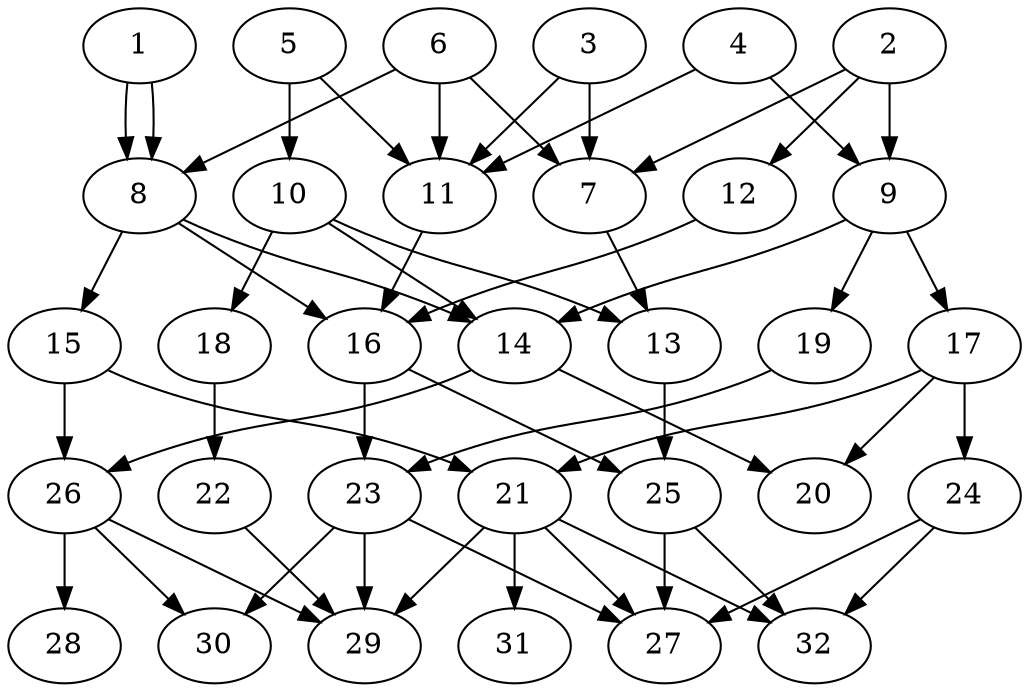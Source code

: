 // DAG (tier=2-normal, mode=compute, n=32, ccr=0.373, fat=0.687, density=0.551, regular=0.510, jump=0.151, mindata=524288, maxdata=8388608)
// DAG automatically generated by daggen at Sun Aug 24 16:33:33 2025
// /home/ermia/Project/Environments/daggen/bin/daggen --dot --ccr 0.373 --fat 0.687 --regular 0.510 --density 0.551 --jump 0.151 --mindata 524288 --maxdata 8388608 -n 32 
digraph G {
  1 [size="225039733506441216", alpha="0.03", expect_size="112519866753220608"]
  1 -> 8 [size ="2959802892288"]
  1 -> 8 [size ="2959802892288"]
  2 [size="7889850892056576", alpha="0.09", expect_size="3944925446028288"]
  2 -> 7 [size ="231034880786432"]
  2 -> 9 [size ="231034880786432"]
  2 -> 12 [size ="231034880786432"]
  3 [size="383979337491790430208", alpha="0.11", expect_size="191989668745895215104"]
  3 -> 7 [size ="422631526367232"]
  3 -> 11 [size ="422631526367232"]
  4 [size="25167129568413368", alpha="0.12", expect_size="12583564784206684"]
  4 -> 9 [size ="393959306166272"]
  4 -> 11 [size ="393959306166272"]
  5 [size="1207419106544450816", alpha="0.11", expect_size="603709553272225408"]
  5 -> 10 [size ="518376724103168"]
  5 -> 11 [size ="518376724103168"]
  6 [size="3116397808070145", alpha="0.12", expect_size="1558198904035072"]
  6 -> 7 [size ="150522631815168"]
  6 -> 8 [size ="150522631815168"]
  6 -> 11 [size ="150522631815168"]
  7 [size="159294356877472192", alpha="0.19", expect_size="79647178438736096"]
  7 -> 13 [size ="396262146834432"]
  8 [size="3076604422120981", alpha="0.05", expect_size="1538302211060490"]
  8 -> 14 [size ="50024322957312"]
  8 -> 15 [size ="50024322957312"]
  8 -> 16 [size ="50024322957312"]
  9 [size="88626815363172007936", alpha="0.02", expect_size="44313407681586003968"]
  9 -> 14 [size ="159025492656128"]
  9 -> 17 [size ="159025492656128"]
  9 -> 19 [size ="159025492656128"]
  10 [size="437017428122443776", alpha="0.10", expect_size="218508714061221888"]
  10 -> 13 [size ="232092650700800"]
  10 -> 14 [size ="232092650700800"]
  10 -> 18 [size ="232092650700800"]
  11 [size="858946392344538", alpha="0.18", expect_size="429473196172269"]
  11 -> 16 [size ="13487405268992"]
  12 [size="703629079896393472", alpha="0.19", expect_size="351814539948196736"]
  12 -> 16 [size ="554733815201792"]
  13 [size="2840314364861349888", alpha="0.12", expect_size="1420157182430674944"]
  13 -> 25 [size ="16044798246912"]
  14 [size="1026550843972585728", alpha="0.13", expect_size="513275421986292864"]
  14 -> 20 [size ="396377465028608"]
  14 -> 26 [size ="396377465028608"]
  15 [size="25991049108237008", alpha="0.03", expect_size="12995524554118504"]
  15 -> 21 [size ="451448844320768"]
  15 -> 26 [size ="451448844320768"]
  16 [size="363109240858489126912", alpha="0.07", expect_size="181554620429244563456"]
  16 -> 23 [size ="407175390298112"]
  16 -> 25 [size ="407175390298112"]
  17 [size="192785720548922880", alpha="0.19", expect_size="96392860274461440"]
  17 -> 20 [size ="82971931443200"]
  17 -> 21 [size ="82971931443200"]
  17 -> 24 [size ="82971931443200"]
  18 [size="53555635283351904", alpha="0.10", expect_size="26777817641675952"]
  18 -> 22 [size ="119923212812288"]
  19 [size="6488116548922767", alpha="0.01", expect_size="3244058274461383"]
  19 -> 23 [size ="4973605683200"]
  20 [size="318193449874606784512", alpha="0.18", expect_size="159096724937303392256"]
  21 [size="7342601606275915", alpha="0.08", expect_size="3671300803137957"]
  21 -> 27 [size ="204546508849152"]
  21 -> 29 [size ="204546508849152"]
  21 -> 31 [size ="204546508849152"]
  21 -> 32 [size ="204546508849152"]
  22 [size="40985403879810138112", alpha="0.05", expect_size="20492701939905069056"]
  22 -> 29 [size ="95099040038912"]
  23 [size="133815477334966272000", alpha="0.08", expect_size="66907738667483136000"]
  23 -> 27 [size ="209295979315200"]
  23 -> 29 [size ="209295979315200"]
  23 -> 30 [size ="209295979315200"]
  24 [size="21375719026229960", alpha="0.04", expect_size="10687859513114980"]
  24 -> 27 [size ="403676334129152"]
  24 -> 32 [size ="403676334129152"]
  25 [size="213715313555363936", alpha="0.01", expect_size="106857656777681968"]
  25 -> 27 [size ="232887563583488"]
  25 -> 32 [size ="232887563583488"]
  26 [size="17388472524341248000", alpha="0.06", expect_size="8694236262170624000"]
  26 -> 28 [size ="53694640947200"]
  26 -> 29 [size ="53694640947200"]
  26 -> 30 [size ="53694640947200"]
  27 [size="435105956888576000", alpha="0.17", expect_size="217552978444288000"]
  28 [size="13695070789414994", alpha="0.11", expect_size="6847535394707497"]
  29 [size="376556749174920704", alpha="0.03", expect_size="188278374587460352"]
  30 [size="523587906706041995264", alpha="0.11", expect_size="261793953353020997632"]
  31 [size="15023431621705240", alpha="0.10", expect_size="7511715810852620"]
  32 [size="11816244817449782", alpha="0.05", expect_size="5908122408724891"]
}